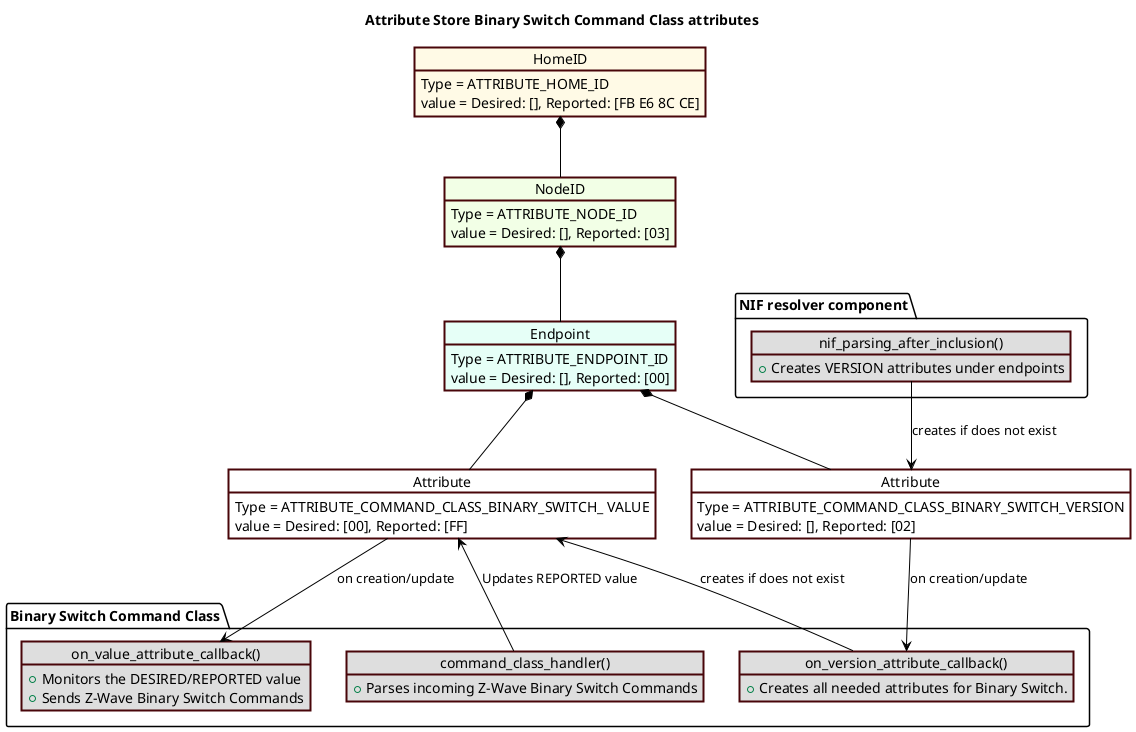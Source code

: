 @startuml

' Style for the diagram
skinparam classFontColor black
skinparam classFontSize 10
skinparam classFontName Helvetica
skinparam shadowing false
skinparam ArrowColor #000000

skinparam ObjectBackgroundColor #DEDEDE
skinparam ObjectBorderColor #480509
skinparam ObjectBorderThickness 2
skinparam ObjectFontColor #000000

skinparam NoteBackgroundColor #FFFFFF
skinparam NoteBorderColor #000000

title Attribute Store Binary Switch Command Class attributes

object HomeID #fffae6
HomeID : Type = ATTRIBUTE_HOME_ID
HomeID : value = Desired: [], Reported: [FB E6 8C CE]

object "NodeID" as NodeID_1 #f2ffe6
NodeID_1 : Type = ATTRIBUTE_NODE_ID
NodeID_1 : value = Desired: [], Reported: [03]

object "Endpoint" as endpoint_1 #e6fff7
endpoint_1 : Type = ATTRIBUTE_ENDPOINT_ID
endpoint_1 : value = Desired: [], Reported: [00]

object "Attribute" as attribute_1 #FFFFFF
attribute_1 : Type = ATTRIBUTE_COMMAND_CLASS_BINARY_SWITCH_VERSION
attribute_1 : value = Desired: [], Reported: [02]

object "Attribute" as attribute_2 #FFFFFF
attribute_2 : Type = ATTRIBUTE_COMMAND_CLASS_BINARY_SWITCH_ VALUE
attribute_2 : value = Desired: [00], Reported: [FF]

package "NIF resolver component" {
  object "nif_parsing_after_inclusion()" as function_1
  function_1 : +Creates VERSION attributes under endpoints
}

package "Binary Switch Command Class" {
  object "on_version_attribute_callback()" as callback_1
  callback_1 : +Creates all needed attributes for Binary Switch.

  object "on_value_attribute_callback()" as callback_2
  callback_2 : +Monitors the DESIRED/REPORTED value
  callback_2 : +Sends Z-Wave Binary Switch Commands

  object "command_class_handler()" as callback_3
  callback_3 : +Parses incoming Z-Wave Binary Switch Commands
}

HomeID *-- NodeID_1
NodeID_1 *-- endpoint_1
endpoint_1 *-- attribute_1
endpoint_1 *-- attribute_2

function_1 --> attribute_1 : creates if does not exist

attribute_1 --> callback_1 : on creation/update
callback_1 --> attribute_2 : creates if does not exist

attribute_2 --> callback_2 : on creation/update
attribute_2 <-- callback_3 : Updates REPORTED value

@enduml
